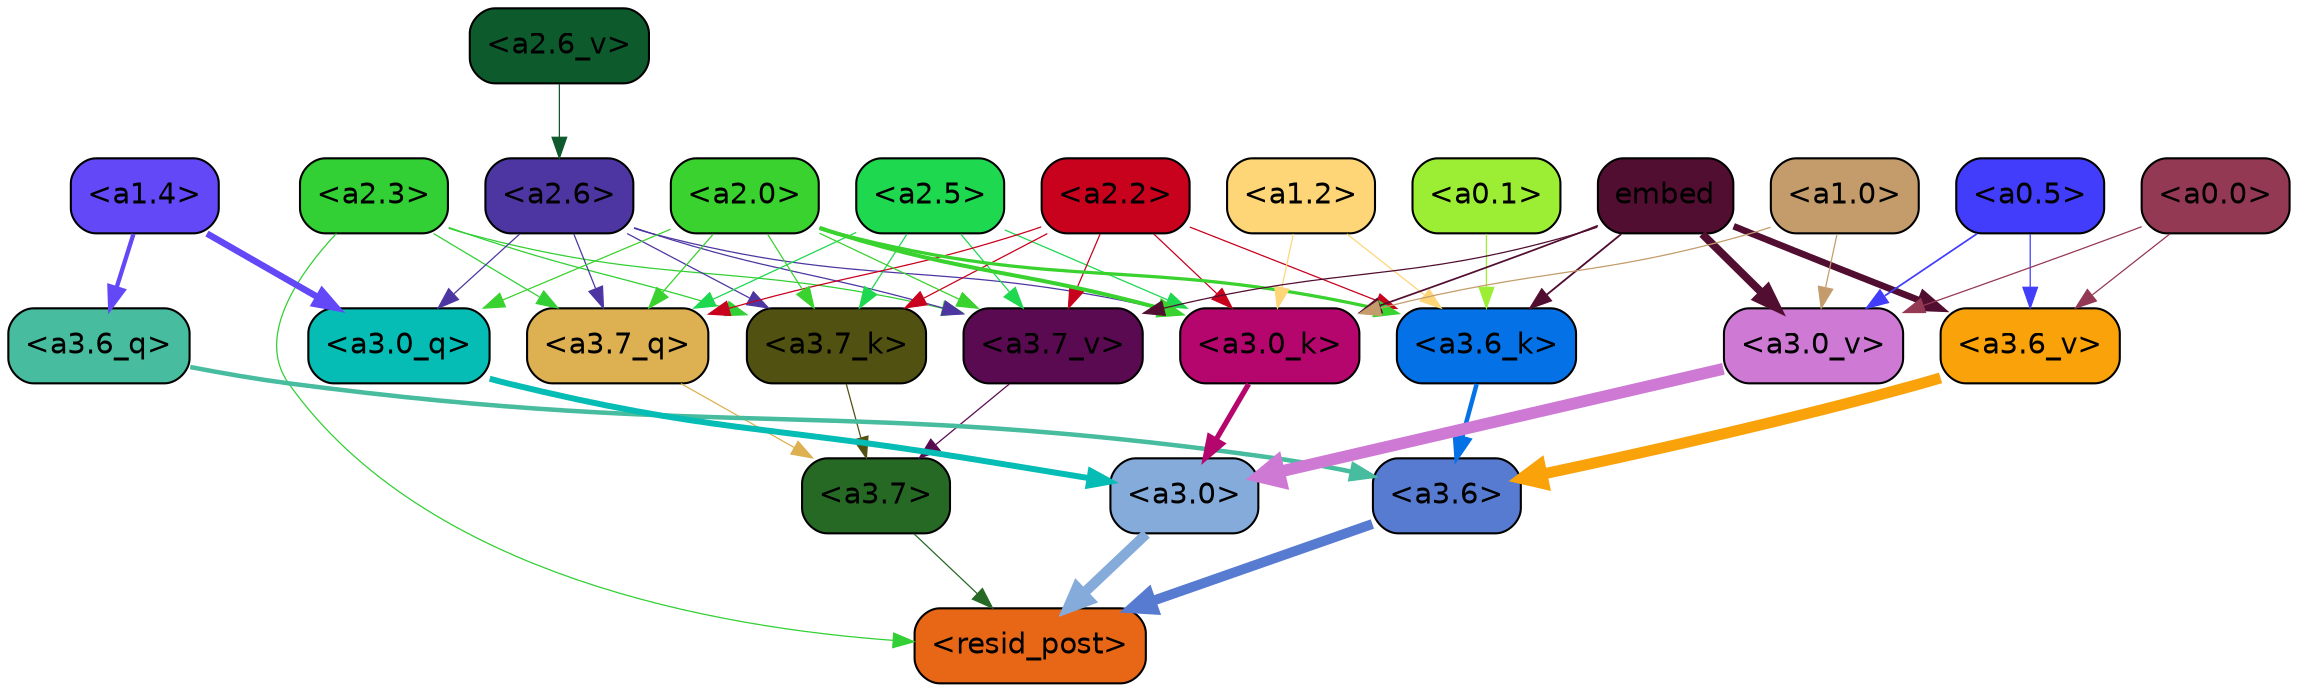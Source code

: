 strict digraph "" {
	graph [bgcolor=transparent,
		layout=dot,
		overlap=false,
		splines=true
	];
	"<a3.7>"	[color=black,
		fillcolor="#266925",
		fontname=Helvetica,
		shape=box,
		style="filled, rounded"];
	"<resid_post>"	[color=black,
		fillcolor="#e86717",
		fontname=Helvetica,
		shape=box,
		style="filled, rounded"];
	"<a3.7>" -> "<resid_post>"	[color="#266925",
		penwidth=0.6];
	"<a3.6>"	[color=black,
		fillcolor="#577bd0",
		fontname=Helvetica,
		shape=box,
		style="filled, rounded"];
	"<a3.6>" -> "<resid_post>"	[color="#577bd0",
		penwidth=4.751592040061951];
	"<a3.0>"	[color=black,
		fillcolor="#85abda",
		fontname=Helvetica,
		shape=box,
		style="filled, rounded"];
	"<a3.0>" -> "<resid_post>"	[color="#85abda",
		penwidth=4.904066681861877];
	"<a2.3>"	[color=black,
		fillcolor="#32d034",
		fontname=Helvetica,
		shape=box,
		style="filled, rounded"];
	"<a2.3>" -> "<resid_post>"	[color="#32d034",
		penwidth=0.6];
	"<a3.7_q>"	[color=black,
		fillcolor="#ddb152",
		fontname=Helvetica,
		shape=box,
		style="filled, rounded"];
	"<a2.3>" -> "<a3.7_q>"	[color="#32d034",
		penwidth=0.6];
	"<a3.7_k>"	[color=black,
		fillcolor="#515111",
		fontname=Helvetica,
		shape=box,
		style="filled, rounded"];
	"<a2.3>" -> "<a3.7_k>"	[color="#32d034",
		penwidth=0.6069068089127541];
	"<a3.7_v>"	[color=black,
		fillcolor="#5a0a51",
		fontname=Helvetica,
		shape=box,
		style="filled, rounded"];
	"<a2.3>" -> "<a3.7_v>"	[color="#32d034",
		penwidth=0.6];
	"<a3.7_q>" -> "<a3.7>"	[color="#ddb152",
		penwidth=0.6];
	"<a3.6_q>"	[color=black,
		fillcolor="#47bc9e",
		fontname=Helvetica,
		shape=box,
		style="filled, rounded"];
	"<a3.6_q>" -> "<a3.6>"	[color="#47bc9e",
		penwidth=2.160832464694977];
	"<a3.0_q>"	[color=black,
		fillcolor="#05bdb4",
		fontname=Helvetica,
		shape=box,
		style="filled, rounded"];
	"<a3.0_q>" -> "<a3.0>"	[color="#05bdb4",
		penwidth=2.870753765106201];
	"<a3.7_k>" -> "<a3.7>"	[color="#515111",
		penwidth=0.6];
	"<a3.6_k>"	[color=black,
		fillcolor="#0471e6",
		fontname=Helvetica,
		shape=box,
		style="filled, rounded"];
	"<a3.6_k>" -> "<a3.6>"	[color="#0471e6",
		penwidth=2.13908451795578];
	"<a3.0_k>"	[color=black,
		fillcolor="#b5066d",
		fontname=Helvetica,
		shape=box,
		style="filled, rounded"];
	"<a3.0_k>" -> "<a3.0>"	[color="#b5066d",
		penwidth=2.520303964614868];
	"<a3.7_v>" -> "<a3.7>"	[color="#5a0a51",
		penwidth=0.6];
	"<a3.6_v>"	[color=black,
		fillcolor="#f9a20a",
		fontname=Helvetica,
		shape=box,
		style="filled, rounded"];
	"<a3.6_v>" -> "<a3.6>"	[color="#f9a20a",
		penwidth=5.297133803367615];
	"<a3.0_v>"	[color=black,
		fillcolor="#ce7ad5",
		fontname=Helvetica,
		shape=box,
		style="filled, rounded"];
	"<a3.0_v>" -> "<a3.0>"	[color="#ce7ad5",
		penwidth=5.680712580680847];
	"<a2.6>"	[color=black,
		fillcolor="#4d36a1",
		fontname=Helvetica,
		shape=box,
		style="filled, rounded"];
	"<a2.6>" -> "<a3.7_q>"	[color="#4d36a1",
		penwidth=0.6];
	"<a2.6>" -> "<a3.0_q>"	[color="#4d36a1",
		penwidth=0.6];
	"<a2.6>" -> "<a3.7_k>"	[color="#4d36a1",
		penwidth=0.6];
	"<a2.6>" -> "<a3.0_k>"	[color="#4d36a1",
		penwidth=0.6];
	"<a2.6>" -> "<a3.7_v>"	[color="#4d36a1",
		penwidth=0.6];
	"<a2.5>"	[color=black,
		fillcolor="#1ed84f",
		fontname=Helvetica,
		shape=box,
		style="filled, rounded"];
	"<a2.5>" -> "<a3.7_q>"	[color="#1ed84f",
		penwidth=0.6];
	"<a2.5>" -> "<a3.7_k>"	[color="#1ed84f",
		penwidth=0.6];
	"<a2.5>" -> "<a3.0_k>"	[color="#1ed84f",
		penwidth=0.6];
	"<a2.5>" -> "<a3.7_v>"	[color="#1ed84f",
		penwidth=0.6];
	"<a2.2>"	[color=black,
		fillcolor="#c8011d",
		fontname=Helvetica,
		shape=box,
		style="filled, rounded"];
	"<a2.2>" -> "<a3.7_q>"	[color="#c8011d",
		penwidth=0.6];
	"<a2.2>" -> "<a3.7_k>"	[color="#c8011d",
		penwidth=0.6];
	"<a2.2>" -> "<a3.6_k>"	[color="#c8011d",
		penwidth=0.6];
	"<a2.2>" -> "<a3.0_k>"	[color="#c8011d",
		penwidth=0.6];
	"<a2.2>" -> "<a3.7_v>"	[color="#c8011d",
		penwidth=0.6];
	"<a2.0>"	[color=black,
		fillcolor="#3ad22e",
		fontname=Helvetica,
		shape=box,
		style="filled, rounded"];
	"<a2.0>" -> "<a3.7_q>"	[color="#3ad22e",
		penwidth=0.6];
	"<a2.0>" -> "<a3.0_q>"	[color="#3ad22e",
		penwidth=0.6];
	"<a2.0>" -> "<a3.7_k>"	[color="#3ad22e",
		penwidth=0.6];
	"<a2.0>" -> "<a3.6_k>"	[color="#3ad22e",
		penwidth=1.564806342124939];
	"<a2.0>" -> "<a3.0_k>"	[color="#3ad22e",
		penwidth=1.9353990852832794];
	"<a2.0>" -> "<a3.7_v>"	[color="#3ad22e",
		penwidth=0.6];
	"<a1.4>"	[color=black,
		fillcolor="#6348f8",
		fontname=Helvetica,
		shape=box,
		style="filled, rounded"];
	"<a1.4>" -> "<a3.6_q>"	[color="#6348f8",
		penwidth=2.0727532356977463];
	"<a1.4>" -> "<a3.0_q>"	[color="#6348f8",
		penwidth=3.1279823780059814];
	"<a1.2>"	[color=black,
		fillcolor="#fed678",
		fontname=Helvetica,
		shape=box,
		style="filled, rounded"];
	"<a1.2>" -> "<a3.6_k>"	[color="#fed678",
		penwidth=0.6];
	"<a1.2>" -> "<a3.0_k>"	[color="#fed678",
		penwidth=0.6];
	"<a0.1>"	[color=black,
		fillcolor="#9cee34",
		fontname=Helvetica,
		shape=box,
		style="filled, rounded"];
	"<a0.1>" -> "<a3.6_k>"	[color="#9cee34",
		penwidth=0.6];
	embed	[color=black,
		fillcolor="#510e31",
		fontname=Helvetica,
		shape=box,
		style="filled, rounded"];
	embed -> "<a3.6_k>"	[color="#510e31",
		penwidth=0.8915999233722687];
	embed -> "<a3.0_k>"	[color="#510e31",
		penwidth=0.832088902592659];
	embed -> "<a3.7_v>"	[color="#510e31",
		penwidth=0.6];
	embed -> "<a3.6_v>"	[color="#510e31",
		penwidth=3.1840110421180725];
	embed -> "<a3.0_v>"	[color="#510e31",
		penwidth=3.8132747188210487];
	"<a1.0>"	[color=black,
		fillcolor="#c49c6b",
		fontname=Helvetica,
		shape=box,
		style="filled, rounded"];
	"<a1.0>" -> "<a3.0_k>"	[color="#c49c6b",
		penwidth=0.6];
	"<a1.0>" -> "<a3.0_v>"	[color="#c49c6b",
		penwidth=0.6];
	"<a0.5>"	[color=black,
		fillcolor="#413dfb",
		fontname=Helvetica,
		shape=box,
		style="filled, rounded"];
	"<a0.5>" -> "<a3.6_v>"	[color="#413dfb",
		penwidth=0.6];
	"<a0.5>" -> "<a3.0_v>"	[color="#413dfb",
		penwidth=0.8331108838319778];
	"<a0.0>"	[color=black,
		fillcolor="#943953",
		fontname=Helvetica,
		shape=box,
		style="filled, rounded"];
	"<a0.0>" -> "<a3.6_v>"	[color="#943953",
		penwidth=0.6];
	"<a0.0>" -> "<a3.0_v>"	[color="#943953",
		penwidth=0.6];
	"<a2.6_v>"	[color=black,
		fillcolor="#0d5a2d",
		fontname=Helvetica,
		shape=box,
		style="filled, rounded"];
	"<a2.6_v>" -> "<a2.6>"	[color="#0d5a2d",
		penwidth=0.6];
}
